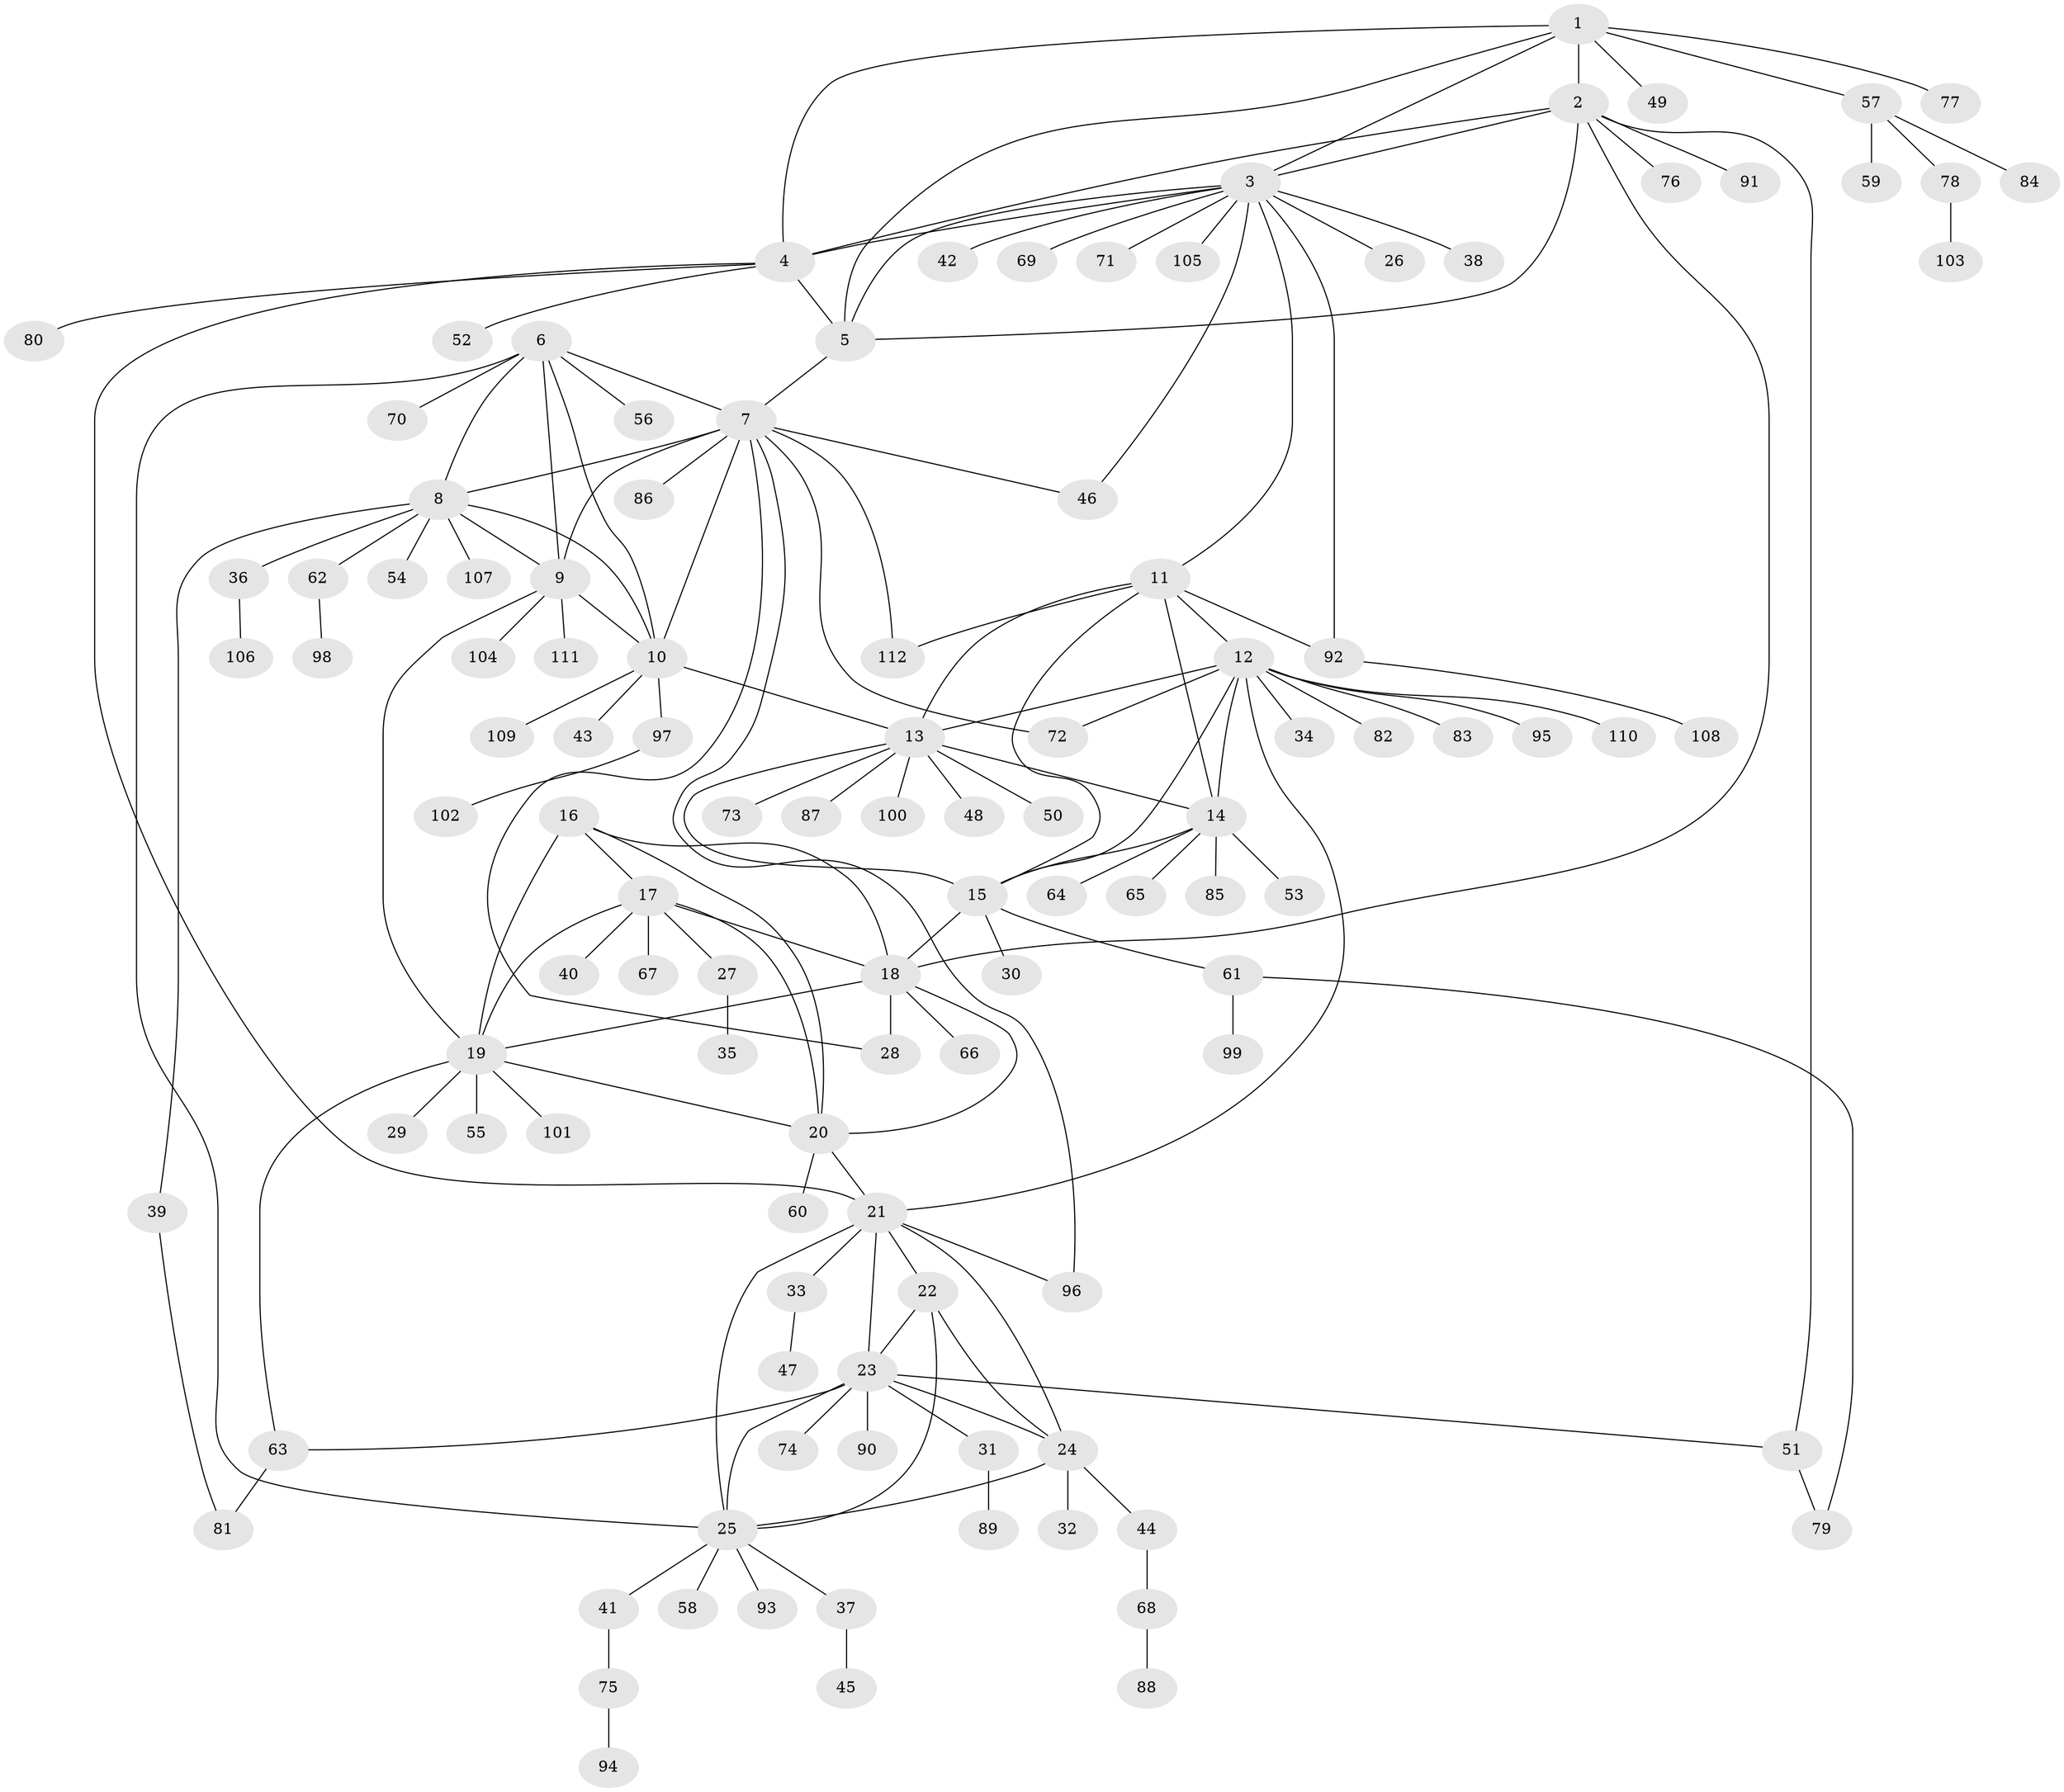 // coarse degree distribution, {9: 0.04938271604938271, 7: 0.04938271604938271, 11: 0.012345679012345678, 6: 0.037037037037037035, 5: 0.037037037037037035, 10: 0.037037037037037035, 4: 0.024691358024691357, 8: 0.037037037037037035, 1: 0.5925925925925926, 2: 0.12345679012345678}
// Generated by graph-tools (version 1.1) at 2025/24/03/03/25 07:24:13]
// undirected, 112 vertices, 157 edges
graph export_dot {
graph [start="1"]
  node [color=gray90,style=filled];
  1;
  2;
  3;
  4;
  5;
  6;
  7;
  8;
  9;
  10;
  11;
  12;
  13;
  14;
  15;
  16;
  17;
  18;
  19;
  20;
  21;
  22;
  23;
  24;
  25;
  26;
  27;
  28;
  29;
  30;
  31;
  32;
  33;
  34;
  35;
  36;
  37;
  38;
  39;
  40;
  41;
  42;
  43;
  44;
  45;
  46;
  47;
  48;
  49;
  50;
  51;
  52;
  53;
  54;
  55;
  56;
  57;
  58;
  59;
  60;
  61;
  62;
  63;
  64;
  65;
  66;
  67;
  68;
  69;
  70;
  71;
  72;
  73;
  74;
  75;
  76;
  77;
  78;
  79;
  80;
  81;
  82;
  83;
  84;
  85;
  86;
  87;
  88;
  89;
  90;
  91;
  92;
  93;
  94;
  95;
  96;
  97;
  98;
  99;
  100;
  101;
  102;
  103;
  104;
  105;
  106;
  107;
  108;
  109;
  110;
  111;
  112;
  1 -- 2;
  1 -- 3;
  1 -- 4;
  1 -- 5;
  1 -- 49;
  1 -- 57;
  1 -- 77;
  2 -- 3;
  2 -- 4;
  2 -- 5;
  2 -- 18;
  2 -- 51;
  2 -- 76;
  2 -- 91;
  3 -- 4;
  3 -- 5;
  3 -- 11;
  3 -- 26;
  3 -- 38;
  3 -- 42;
  3 -- 46;
  3 -- 69;
  3 -- 71;
  3 -- 92;
  3 -- 105;
  4 -- 5;
  4 -- 21;
  4 -- 52;
  4 -- 80;
  5 -- 7;
  6 -- 7;
  6 -- 8;
  6 -- 9;
  6 -- 10;
  6 -- 25;
  6 -- 56;
  6 -- 70;
  7 -- 8;
  7 -- 9;
  7 -- 10;
  7 -- 28;
  7 -- 46;
  7 -- 72;
  7 -- 86;
  7 -- 96;
  7 -- 112;
  8 -- 9;
  8 -- 10;
  8 -- 36;
  8 -- 39;
  8 -- 54;
  8 -- 62;
  8 -- 107;
  9 -- 10;
  9 -- 19;
  9 -- 104;
  9 -- 111;
  10 -- 13;
  10 -- 43;
  10 -- 97;
  10 -- 109;
  11 -- 12;
  11 -- 13;
  11 -- 14;
  11 -- 15;
  11 -- 92;
  11 -- 112;
  12 -- 13;
  12 -- 14;
  12 -- 15;
  12 -- 21;
  12 -- 34;
  12 -- 72;
  12 -- 82;
  12 -- 83;
  12 -- 95;
  12 -- 110;
  13 -- 14;
  13 -- 15;
  13 -- 48;
  13 -- 50;
  13 -- 73;
  13 -- 87;
  13 -- 100;
  14 -- 15;
  14 -- 53;
  14 -- 64;
  14 -- 65;
  14 -- 85;
  15 -- 18;
  15 -- 30;
  15 -- 61;
  16 -- 17;
  16 -- 18;
  16 -- 19;
  16 -- 20;
  17 -- 18;
  17 -- 19;
  17 -- 20;
  17 -- 27;
  17 -- 40;
  17 -- 67;
  18 -- 19;
  18 -- 20;
  18 -- 28;
  18 -- 66;
  19 -- 20;
  19 -- 29;
  19 -- 55;
  19 -- 63;
  19 -- 101;
  20 -- 21;
  20 -- 60;
  21 -- 22;
  21 -- 23;
  21 -- 24;
  21 -- 25;
  21 -- 33;
  21 -- 96;
  22 -- 23;
  22 -- 24;
  22 -- 25;
  23 -- 24;
  23 -- 25;
  23 -- 31;
  23 -- 51;
  23 -- 63;
  23 -- 74;
  23 -- 90;
  24 -- 25;
  24 -- 32;
  24 -- 44;
  25 -- 37;
  25 -- 41;
  25 -- 58;
  25 -- 93;
  27 -- 35;
  31 -- 89;
  33 -- 47;
  36 -- 106;
  37 -- 45;
  39 -- 81;
  41 -- 75;
  44 -- 68;
  51 -- 79;
  57 -- 59;
  57 -- 78;
  57 -- 84;
  61 -- 79;
  61 -- 99;
  62 -- 98;
  63 -- 81;
  68 -- 88;
  75 -- 94;
  78 -- 103;
  92 -- 108;
  97 -- 102;
}
